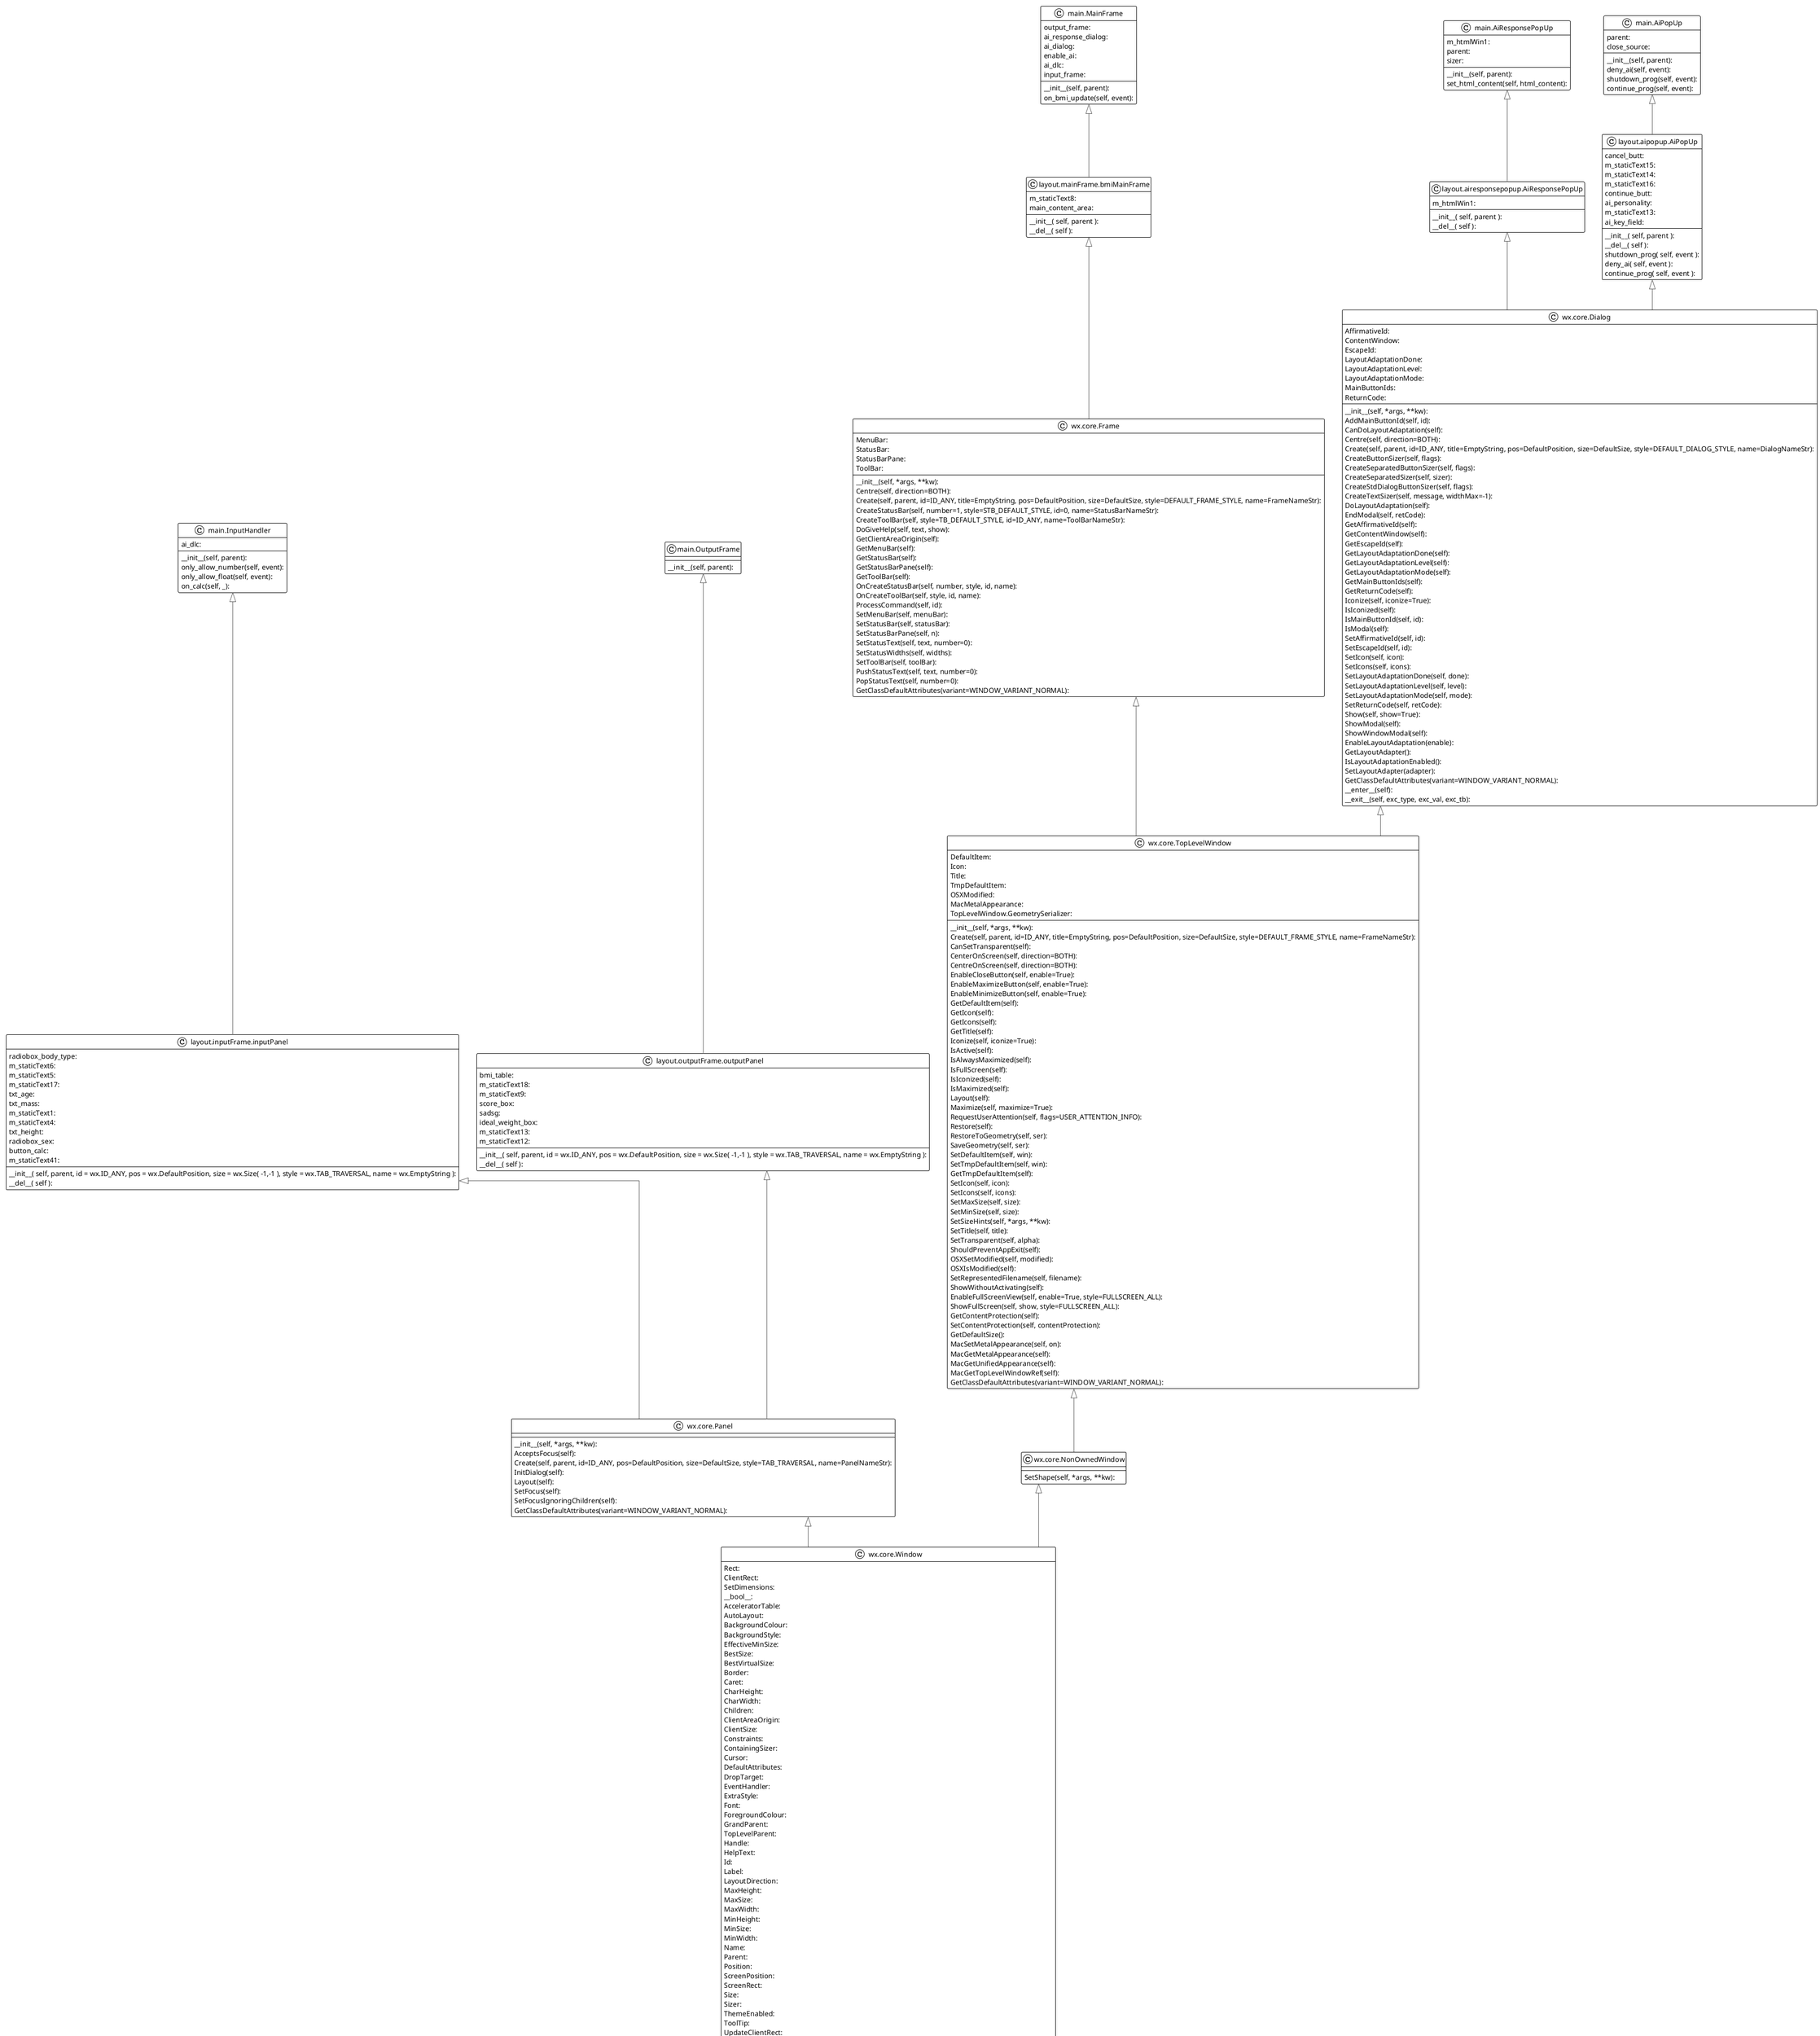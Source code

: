 @startuml

!theme plain
top to bottom direction
skinparam linetype ortho

class node7 as "layout.aipopup.AiPopUp" {
   cancel_butt: 
   m_staticText15: 
   m_staticText14: 
   m_staticText16: 
   continue_butt: 
   ai_personality: 
   m_staticText13: 
   ai_key_field: 
   __init__( self, parent ): 
   __del__( self ): 
   shutdown_prog( self, event ): 
   deny_ai( self, event ): 
   continue_prog( self, event ): 
}
class node1 as "layout.airesponsepopup.AiResponsePopUp" {
   m_htmlWin1: 
   __init__( self, parent ): 
   __del__( self ): 
}
class node11 as "layout.inputFrame.inputPanel" {
   radiobox_body_type: 
   m_staticText6: 
   m_staticText5: 
   m_staticText17: 
   txt_age: 
   txt_mass: 
   m_staticText1: 
   m_staticText4: 
   txt_height: 
   radiobox_sex: 
   button_calc: 
   m_staticText41: 
   __init__( self, parent, id = wx.ID_ANY, pos = wx.DefaultPosition, size = wx.Size( -1,-1 ), style = wx.TAB_TRAVERSAL, name = wx.EmptyString ): 
   __del__( self ): 
}
class node10 as "layout.mainFrame.bmiMainFrame" {
   m_staticText8: 
   main_content_area: 
   __init__( self, parent ): 
   __del__( self ): 
}
class node17 as "layout.outputFrame.outputPanel" {
   bmi_table: 
   m_staticText18: 
   m_staticText9: 
   score_box: 
   sadsg: 
   ideal_weight_box: 
   m_staticText13: 
   m_staticText12: 
   __init__( self, parent, id = wx.ID_ANY, pos = wx.DefaultPosition, size = wx.Size( -1,-1 ), style = wx.TAB_TRAVERSAL, name = wx.EmptyString ): 
   __del__( self ): 
}
class node8 as "main.AiPopUp" {
   parent: 
   close_source: 
   __init__(self, parent): 
   deny_ai(self, event): 
   shutdown_prog(self, event): 
   continue_prog(self, event): 
}
class node12 as "main.AiResponsePopUp" {
   m_htmlWin1: 
   parent: 
   sizer: 
   __init__(self, parent): 
   set_html_content(self, html_content): 
}
class node15 as "main.BmiUpdateEvent" {
   score: 
   __init__(self, score): 
}
class node6 as "main.InputHandler" {
   ai_dlc: 
   __init__(self, parent): 
   only_allow_number(self, event): 
   only_allow_float(self, event): 
   on_calc(self, _): 
}
class node22 as "main.MainFrame" {
   output_frame: 
   ai_response_dialog: 
   ai_dialog: 
   enable_ai: 
   ai_dlc: 
   input_frame: 
   __init__(self, parent): 
   on_bmi_update(self, event): 
}
class node0 as "main.OutputFrame" {
   __init__(self, parent): 
}
class object {
   __doc__: 
   __dict__: 
   __module__: 
   __annotations__: 
   __class__(self): 
   __class__(self, __type: type[object]): 
   __init__(self): 
   __new__(cls): 
   __setattr__(self, __name: str, __value: Any): 
   __delattr__(self, __name: str): 
   __eq__(self, __value: object): 
   __ne__(self, __value: object): 
   __str__(self): 
   __repr__(self): 
   __hash__(self): 
   __format__(self, __format_spec: str): 
   __getattribute__(self, __name: str): 
   __sizeof__(self): 
   __reduce__(self): 
   __reduce_ex__(self, __protocol: SupportsIndex): 
   __getstate__(self): 
   __dir__(self): 
   __init_subclass__(cls): 
   __subclasshook__(cls, __subclass: type): 
}
class node18 as "typing.Hashable" {
   __hash__(self): 
}
class node9 as "wx.core.Dialog" {
   AffirmativeId: 
   ContentWindow: 
   EscapeId: 
   LayoutAdaptationDone: 
   LayoutAdaptationLevel: 
   LayoutAdaptationMode: 
   MainButtonIds: 
   ReturnCode: 
   __init__(self, *args, **kw): 
   AddMainButtonId(self, id): 
   CanDoLayoutAdaptation(self): 
   Centre(self, direction=BOTH): 
   Create(self, parent, id=ID_ANY, title=EmptyString, pos=DefaultPosition, size=DefaultSize, style=DEFAULT_DIALOG_STYLE, name=DialogNameStr): 
   CreateButtonSizer(self, flags): 
   CreateSeparatedButtonSizer(self, flags): 
   CreateSeparatedSizer(self, sizer): 
   CreateStdDialogButtonSizer(self, flags): 
   CreateTextSizer(self, message, widthMax=-1): 
   DoLayoutAdaptation(self): 
   EndModal(self, retCode): 
   GetAffirmativeId(self): 
   GetContentWindow(self): 
   GetEscapeId(self): 
   GetLayoutAdaptationDone(self): 
   GetLayoutAdaptationLevel(self): 
   GetLayoutAdaptationMode(self): 
   GetMainButtonIds(self): 
   GetReturnCode(self): 
   Iconize(self, iconize=True): 
   IsIconized(self): 
   IsMainButtonId(self, id): 
   IsModal(self): 
   SetAffirmativeId(self, id): 
   SetEscapeId(self, id): 
   SetIcon(self, icon): 
   SetIcons(self, icons): 
   SetLayoutAdaptationDone(self, done): 
   SetLayoutAdaptationLevel(self, level): 
   SetLayoutAdaptationMode(self, mode): 
   SetReturnCode(self, retCode): 
   Show(self, show=True): 
   ShowModal(self): 
   ShowWindowModal(self): 
   EnableLayoutAdaptation(enable): 
   GetLayoutAdapter(): 
   IsLayoutAdaptationEnabled(): 
   SetLayoutAdapter(adapter): 
   GetClassDefaultAttributes(variant=WINDOW_VARIANT_NORMAL): 
   __enter__(self): 
   __exit__(self, exc_type, exc_val, exc_tb): 
}
class node24 as "wx.core.Event" {
   EventObject: 
   EventType: 
   Id: 
   Skipped: 
   Timestamp: 
   __init__(self, id=0, eventType=wxEVT_NULL): 
   Clone(self): 
   GetEventObject(self): 
   GetEventType(self): 
   GetEventCategory(self): 
   GetId(self): 
   GetSkipped(self): 
   GetTimestamp(self): 
   IsCommandEvent(self): 
   ResumePropagation(self, propagationLevel): 
   SetEventObject(self, object): 
   SetEventType(self, type): 
   SetId(self, id): 
   SetTimestamp(self, timeStamp=0): 
   ShouldPropagate(self): 
   Skip(self, skip=True): 
   StopPropagation(self): 
}
class node2 as "wx.core.EvtHandler" {
   EvtHandlerEnabled: 
   NextHandler: 
   PreviousHandler: 
   __init__(self): 
   QueueEvent(self, event): 
   AddPendingEvent(self, event): 
   ProcessEvent(self, event): 
   ProcessEventLocally(self, event): 
   SafelyProcessEvent(self, event): 
   ProcessPendingEvents(self): 
   DeletePendingEvents(self): 
   Connect(self, id, lastId, eventType, func): 
   Disconnect(self, id, lastId=-1, eventType=wxEVT_NULL, func=None): 
   GetEvtHandlerEnabled(self): 
   GetNextHandler(self): 
   GetPreviousHandler(self): 
   SetEvtHandlerEnabled(self, enabled): 
   SetNextHandler(self, handler): 
   SetPreviousHandler(self, handler): 
   Unlink(self): 
   IsUnlinked(self): 
   AddFilter(filter): 
   RemoveFilter(filter): 
   Bind(self, event, handler, source=None, id=wx.ID_ANY, id2=wx.ID_ANY): 
   Unbind(self, event, source=None, id=wx.ID_ANY, id2=wx.ID_ANY, handler=None): 
   TryBefore(self, event): 
   TryAfter(self, event): 
}
class node14 as "wx.core.Frame" {
   MenuBar: 
   StatusBar: 
   StatusBarPane: 
   ToolBar: 
   __init__(self, *args, **kw): 
   Centre(self, direction=BOTH): 
   Create(self, parent, id=ID_ANY, title=EmptyString, pos=DefaultPosition, size=DefaultSize, style=DEFAULT_FRAME_STYLE, name=FrameNameStr): 
   CreateStatusBar(self, number=1, style=STB_DEFAULT_STYLE, id=0, name=StatusBarNameStr): 
   CreateToolBar(self, style=TB_DEFAULT_STYLE, id=ID_ANY, name=ToolBarNameStr): 
   DoGiveHelp(self, text, show): 
   GetClientAreaOrigin(self): 
   GetMenuBar(self): 
   GetStatusBar(self): 
   GetStatusBarPane(self): 
   GetToolBar(self): 
   OnCreateStatusBar(self, number, style, id, name): 
   OnCreateToolBar(self, style, id, name): 
   ProcessCommand(self, id): 
   SetMenuBar(self, menuBar): 
   SetStatusBar(self, statusBar): 
   SetStatusBarPane(self, n): 
   SetStatusText(self, text, number=0): 
   SetStatusWidths(self, widths): 
   SetToolBar(self, toolBar): 
   PushStatusText(self, text, number=0): 
   PopStatusText(self, number=0): 
   GetClassDefaultAttributes(variant=WINDOW_VARIANT_NORMAL): 
}
class node20 as "wx.core.NonOwnedWindow" {
   SetShape(self, *args, **kw): 
}
class node16 as "wx.core.Object" {
   ClassInfo: 
   ClassName: 
   RefData: 
   __init__(self, *args, **kw): 
   GetClassInfo(self): 
   GetRefData(self): 
   IsSameAs(self, obj): 
   Ref(self, clone): 
   SetRefData(self, data): 
   UnRef(self): 
   UnShare(self): 
   GetClassName(self): 
   Destroy(self): 
}
class node23 as "wx.core.Panel" {
   __init__(self, *args, **kw): 
   AcceptsFocus(self): 
   Create(self, parent, id=ID_ANY, pos=DefaultPosition, size=DefaultSize, style=TAB_TRAVERSAL, name=PanelNameStr): 
   InitDialog(self): 
   Layout(self): 
   SetFocus(self): 
   SetFocusIgnoringChildren(self): 
   GetClassDefaultAttributes(variant=WINDOW_VARIANT_NORMAL): 
}
class node19 as "wx.core.PyEvent" {
   __init__(self, id=0, eventType=wxEVT_NULL): 
   __getattr__(self, name): 
   __delattr__(self, name): 
   __setattr__(self, name, value): 
   Clone(self): 
   Clone(self): 
   _getAttrDict(self): 
}
class node5 as "wx.core.TopLevelWindow" {
   DefaultItem: 
   Icon: 
   Title: 
   TmpDefaultItem: 
   OSXModified: 
   MacMetalAppearance: 
   TopLevelWindow.GeometrySerializer: 
   __init__(self, *args, **kw): 
   Create(self, parent, id=ID_ANY, title=EmptyString, pos=DefaultPosition, size=DefaultSize, style=DEFAULT_FRAME_STYLE, name=FrameNameStr): 
   CanSetTransparent(self): 
   CenterOnScreen(self, direction=BOTH): 
   CentreOnScreen(self, direction=BOTH): 
   EnableCloseButton(self, enable=True): 
   EnableMaximizeButton(self, enable=True): 
   EnableMinimizeButton(self, enable=True): 
   GetDefaultItem(self): 
   GetIcon(self): 
   GetIcons(self): 
   GetTitle(self): 
   Iconize(self, iconize=True): 
   IsActive(self): 
   IsAlwaysMaximized(self): 
   IsFullScreen(self): 
   IsIconized(self): 
   IsMaximized(self): 
   Layout(self): 
   Maximize(self, maximize=True): 
   RequestUserAttention(self, flags=USER_ATTENTION_INFO): 
   Restore(self): 
   RestoreToGeometry(self, ser): 
   SaveGeometry(self, ser): 
   SetDefaultItem(self, win): 
   SetTmpDefaultItem(self, win): 
   GetTmpDefaultItem(self): 
   SetIcon(self, icon): 
   SetIcons(self, icons): 
   SetMaxSize(self, size): 
   SetMinSize(self, size): 
   SetSizeHints(self, *args, **kw): 
   SetTitle(self, title): 
   SetTransparent(self, alpha): 
   ShouldPreventAppExit(self): 
   OSXSetModified(self, modified): 
   OSXIsModified(self): 
   SetRepresentedFilename(self, filename): 
   ShowWithoutActivating(self): 
   EnableFullScreenView(self, enable=True, style=FULLSCREEN_ALL): 
   ShowFullScreen(self, show, style=FULLSCREEN_ALL): 
   GetContentProtection(self): 
   SetContentProtection(self, contentProtection): 
   GetDefaultSize(): 
   MacSetMetalAppearance(self, on): 
   MacGetMetalAppearance(self): 
   MacGetUnifiedAppearance(self): 
   MacGetTopLevelWindowRef(self): 
   GetClassDefaultAttributes(variant=WINDOW_VARIANT_NORMAL): 
}
class node13 as "wx.core.Trackable"
class node21 as "wx.core.Window" {
   Rect: 
   ClientRect: 
   SetDimensions: 
   __bool__: 
   AcceleratorTable: 
   AutoLayout: 
   BackgroundColour: 
   BackgroundStyle: 
   EffectiveMinSize: 
   BestSize: 
   BestVirtualSize: 
   Border: 
   Caret: 
   CharHeight: 
   CharWidth: 
   Children: 
   ClientAreaOrigin: 
   ClientSize: 
   Constraints: 
   ContainingSizer: 
   Cursor: 
   DefaultAttributes: 
   DropTarget: 
   EventHandler: 
   ExtraStyle: 
   Font: 
   ForegroundColour: 
   GrandParent: 
   TopLevelParent: 
   Handle: 
   HelpText: 
   Id: 
   Label: 
   LayoutDirection: 
   MaxHeight: 
   MaxSize: 
   MaxWidth: 
   MinHeight: 
   MinSize: 
   MinWidth: 
   Name: 
   Parent: 
   Position: 
   ScreenPosition: 
   ScreenRect: 
   Size: 
   Sizer: 
   ThemeEnabled: 
   ToolTip: 
   UpdateClientRect: 
   UpdateRegion: 
   Validator: 
   VirtualSize: 
   WindowStyle: 
   WindowStyleFlag: 
   WindowVariant: 
   Shown: 
   Enabled: 
   TopLevel: 
   MinClientSize: 
   MaxClientSize: 
   Window.ChildrenRepositioningGuard: 
   __init__(self, *args, **kw): 
   AcceptsFocus(self): 
   AcceptsFocusFromKeyboard(self): 
   AcceptsFocusRecursively(self): 
   DisableFocusFromKeyboard(self): 
   IsFocusable(self): 
   CanAcceptFocus(self): 
   CanAcceptFocusFromKeyboard(self): 
   HasFocus(self): 
   SetCanFocus(self, canFocus): 
   EnableVisibleFocus(self, enable): 
   SetFocus(self): 
   SetFocusFromKbd(self): 
   AddChild(self, child): 
   DestroyChildren(self): 
   FindWindow(self, *args, **kw): 
   GetChildren(self): 
   RemoveChild(self, child): 
   GetGrandParent(self): 
   GetNextSibling(self): 
   GetParent(self): 
   GetPrevSibling(self): 
   IsDescendant(self, win): 
   Reparent(self, newParent): 
   AlwaysShowScrollbars(self, hflag=True, vflag=True): 
   GetScrollPos(self, orientation): 
   GetScrollRange(self, orientation): 
   GetScrollThumb(self, orientation): 
   CanScroll(self, orient): 
   HasScrollbar(self, orient): 
   IsScrollbarAlwaysShown(self, orient): 
   ScrollLines(self, lines): 
   ScrollPages(self, pages): 
   ScrollWindow(self, dx, dy, rect=None): 
   LineUp(self): 
   LineDown(self): 
   PageUp(self): 
   PageDown(self): 
   SetScrollPos(self, orientation, pos, refresh=True): 
   SetScrollbar(self, orientation, position, thumbSize, range, refresh=True): 
   BeginRepositioningChildren(self): 
   EndRepositioningChildren(self): 
   CacheBestSize(self, size): 
   ClientToWindowSize(self, size): 
   WindowToClientSize(self, size): 
   Fit(self): 
   FitInside(self): 
   FromDIP(self, *args, **kw): 
   ToDIP(self, *args, **kw): 
   FromPhys(self, *args, **kw): 
   ToPhys(self, *args, **kw): 
   GetBestSize(self): 
   GetBestHeight(self, width): 
   GetBestWidth(self, height): 
   GetClientSize(self): 
   GetEffectiveMinSize(self): 
   GetMaxClientSize(self): 
   GetMaxSize(self): 
   GetMinClientSize(self): 
   GetMinSize(self): 
   GetMinWidth(self): 
   GetMinHeight(self): 
   GetMaxWidth(self): 
   GetMaxHeight(self): 
   GetSize(self): 
   GetVirtualSize(self): 
   GetBestVirtualSize(self): 
   GetContentScaleFactor(self): 
   GetDPIScaleFactor(self): 
   GetWindowBorderSize(self): 
   InformFirstDirection(self, direction, size, availableOtherDir): 
   InvalidateBestSize(self): 
   PostSizeEvent(self): 
   PostSizeEventToParent(self): 
   SendSizeEvent(self, flags=0): 
   SendSizeEventToParent(self, flags=0): 
   SetClientSize(self, *args, **kw): 
   SetContainingSizer(self, sizer): 
   SetInitialSize(self, size=DefaultSize): 
   SetMaxClientSize(self, size): 
   SetMaxSize(self, size): 
   SetMinClientSize(self, size): 
   SetMinSize(self, size): 
   SetSize(self, *args, **kw): 
   SetSizeHints(self, *args, **kw): 
   SetVirtualSize(self, *args, **kw): 
   Center(self, dir=BOTH): 
   CenterOnParent(self, dir=BOTH): 
   Centre(self, direction=BOTH): 
   CentreOnParent(self, direction=BOTH): 
   GetPosition(self): 
   GetRect(self): 
   GetScreenPosition(self): 
   GetScreenRect(self): 
   GetClientAreaOrigin(self): 
   GetClientRect(self): 
   Move(self, *args, **kw): 
   SetPosition(self, pt): 
   ClientToScreen(self, *args, **kw): 
   ConvertDialogToPixels(self, *args, **kw): 
   ConvertPixelsToDialog(self, *args, **kw): 
   ScreenToClient(self, *args, **kw): 
   ClearBackground(self): 
   Freeze(self): 
   Thaw(self): 
   IsFrozen(self): 
   GetBackgroundColour(self): 
   GetBackgroundStyle(self): 
   GetCharHeight(self): 
   GetCharWidth(self): 
   GetDefaultAttributes(self): 
   GetDPI(self): 
   GetFont(self): 
   GetForegroundColour(self): 
   GetFullTextExtent(self, string, font=None): 
   GetTextExtent(self, string): 
   GetUpdateRegion(self): 
   GetUpdateClientRect(self): 
   HasTransparentBackground(self): 
   Refresh(self, eraseBackground=True, rect=None): 
   RefreshRect(self, rect, eraseBackground=True): 
   Update(self): 
   SetBackgroundColour(self, colour): 
   SetBackgroundStyle(self, style): 
   IsTransparentBackgroundSupported(self, reason=None): 
   SetFont(self, font): 
   SetForegroundColour(self, colour): 
   SetOwnBackgroundColour(self, colour): 
   InheritsBackgroundColour(self): 
   UseBgCol(self): 
   UseBackgroundColour(self): 
   SetOwnFont(self, font): 
   SetOwnForegroundColour(self, colour): 
   UseForegroundColour(self): 
   InheritsForegroundColour(self): 
   SetPalette(self, pal): 
   ShouldInheritColours(self): 
   SetThemeEnabled(self, enable): 
   GetThemeEnabled(self): 
   CanSetTransparent(self): 
   SetTransparent(self, alpha): 
   GetEventHandler(self): 
   HandleAsNavigationKey(self, event): 
   HandleWindowEvent(self, event): 
   ProcessWindowEvent(self, event): 
   ProcessWindowEventLocally(self, event): 
   PopEventHandler(self, deleteHandler=False): 
   PushEventHandler(self, handler): 
   RemoveEventHandler(self, handler): 
   SetEventHandler(self, handler): 
   SetNextHandler(self, handler): 
   SetPreviousHandler(self, handler): 
   GetExtraStyle(self): 
   GetWindowStyleFlag(self): 
   GetWindowStyle(self): 
   HasExtraStyle(self, exFlag): 
   HasFlag(self, flag): 
   SetExtraStyle(self, exStyle): 
   SetWindowStyleFlag(self, style): 
   SetWindowStyle(self, style): 
   ToggleWindowStyle(self, flag): 
   MoveAfterInTabOrder(self, win): 
   MoveBeforeInTabOrder(self, win): 
   Navigate(self, flags=NavigationKeyEvent.IsForward): 
   NavigateIn(self, flags=NavigationKeyEvent.IsForward): 
   Lower(self): 
   Raise(self): 
   Hide(self): 
   HideWithEffect(self, effect, timeout=0): 
   IsEnabled(self): 
   IsExposed(self, *args, **kw): 
   IsShown(self): 
   IsShownOnScreen(self): 
   Disable(self): 
   Enable(self, enable=True): 
   Show(self, show=True): 
   ShowWithEffect(self, effect, timeout=0): 
   GetHelpText(self): 
   SetHelpText(self, helpText): 
   GetHelpTextAtPoint(self, point, origin): 
   GetToolTip(self): 
   GetToolTipText(self): 
   SetToolTip(self, *args, **kw): 
   UnsetToolTip(self): 
   GetPopupMenuSelectionFromUser(self, *args, **kw): 
   PopupMenu(self, *args, **kw): 
   GetValidator(self): 
   SetValidator(self, validator): 
   TransferDataFromWindow(self): 
   TransferDataToWindow(self): 
   Validate(self): 
   GetId(self): 
   GetLabel(self): 
   GetLayoutDirection(self): 
   AdjustForLayoutDirection(self, x, width, widthTotal): 
   GetName(self): 
   GetWindowVariant(self): 
   SetId(self, winid): 
   SetLabel(self, label): 
   SetLayoutDirection(self, dir): 
   SetName(self, name): 
   SetWindowVariant(self, variant): 
   GetAcceleratorTable(self): 
   GetAccessible(self): 
   SetAcceleratorTable(self, accel): 
   SetAccessible(self, accessible): 
   CreateAccessible(self): 
   GetOrCreateAccessible(self): 
   Close(self, force=False): 
   Destroy(self): 
   IsBeingDeleted(self): 
   GetDropTarget(self): 
   SetDropTarget(self, target): 
   DragAcceptFiles(self, accept): 
   GetContainingSizer(self): 
   GetSizer(self): 
   SetSizer(self, sizer, deleteOld=True): 
   SetSizerAndFit(self, sizer, deleteOld=True): 
   GetConstraints(self): 
   SetConstraints(self, constraints): 
   Layout(self): 
   SetAutoLayout(self, autoLayout): 
   GetAutoLayout(self): 
   CaptureMouse(self): 
   GetCaret(self): 
   GetCursor(self): 
   HasCapture(self): 
   ReleaseMouse(self): 
   SetCaret(self, caret): 
   SetCursor(self, cursor): 
   WarpPointer(self, x, y): 
   EnableTouchEvents(self, eventsMask): 
   HitTest(self, *args, **kw): 
   GetBorder(self, *args, **kw): 
   DoUpdateWindowUI(self, event): 
   GetHandle(self): 
   HasMultiplePages(self): 
   InheritAttributes(self): 
   InitDialog(self): 
   IsDoubleBuffered(self): 
   SetDoubleBuffered(self, on): 
   IsRetained(self): 
   IsThisEnabled(self): 
   IsTopLevel(self): 
   OnInternalIdle(self): 
   SendIdleEvents(self, event): 
   RegisterHotKey(self, hotkeyId, modifiers, virtualKeyCode): 
   UnregisterHotKey(self, hotkeyId): 
   UpdateWindowUI(self, flags=UPDATE_UI_NONE): 
   GetClassDefaultAttributes(variant=WINDOW_VARIANT_NORMAL): 
   FindFocus(): 
   FindWindowById(id, parent=None): 
   FindWindowByLabel(label, parent=None): 
   FindWindowByName(name, parent=None): 
   GetCapture(): 
   NewControlId(count=1): 
   UnreserveControlId(id, count=1): 
   Create(self, parent, id=ID_ANY, pos=DefaultPosition, size=DefaultSize, style=0, name=PanelNameStr): 
   SetRect(self, rect): 
   SetClientRect(self, rect): 
   GetGtkWidget(self): 
   AssociateHandle(self, handle): 
   DissociateHandle(self): 
   GetTopLevelParent(self): 
   MacIsWindowScrollbar(self, sb): 
   SetDimensions(self, x, y, width, height, sizeFlags=SIZE_AUTO): 
   __nonzero__(self): 
   DestroyLater(self): 
   DLG_UNIT(self, dlg_unit): 
   PostCreate(self, pre): 
   GetPositionTuple(self): 
   GetSizeTuple(self): 
   MoveXY(self, x, y): 
   SetSizeWH(self, w, h): 
   SetVirtualSizeWH(self, w, h): 
   GetVirtualSizeTuple(self): 
   SetToolTipString(self, string): 
   ConvertDialogPointToPixels(self, point): 
   ConvertDialogSizeToPixels(self, size): 
   SetSizeHintsSz(self, minSize, maxSize=wx.DefaultSize, incSize=wx.DefaultSize): 
   DoGetBestSize(self): 
   DoGetBestClientSize(self): 
   SendDestroyEvent(self): 
   ProcessEvent(self, event): 
}
class node4 as "wx.core.WindowBase" {
   AddChild(self, child): 
   RemoveChild(self, child): 
}

node7   ^-[#595959,plain]-  node9  
node1   ^-[#595959,plain]-  node9  
node11  ^-[#595959,plain]-  node23 
node10  ^-[#595959,plain]-  node14 
node17  ^-[#595959,plain]-  node23 
node8   ^-[#595959,plain]-  node7  
node12  ^-[#595959,plain]-  node1  
node15  ^-[#595959,plain]-  node19 
node6   ^-[#595959,plain]-  node11 
node22  ^-[#595959,plain]-  node10 
node0   ^-[#595959,plain]-  node17 
object  ^-[#595959,dashed]-  node18 
node9   ^-[#595959,plain]-  node5  
node24  ^-[#595959,plain]-  node16 
node2   ^-[#595959,plain]-  node16 
node2   ^-[#595959,plain]-  node13 
node14  ^-[#595959,plain]-  node5  
node20  ^-[#595959,plain]-  node21 
node16  ^-[#595959,plain]-  object 
node23  ^-[#595959,plain]-  node21 
node19  ^-[#595959,plain]-  node24 
node5   ^-[#595959,plain]-  node20 
node13  ^-[#595959,plain]-  object 
node21  ^-[#595959,plain]-  node4  
node4   ^-[#595959,plain]-  node2  
@enduml

